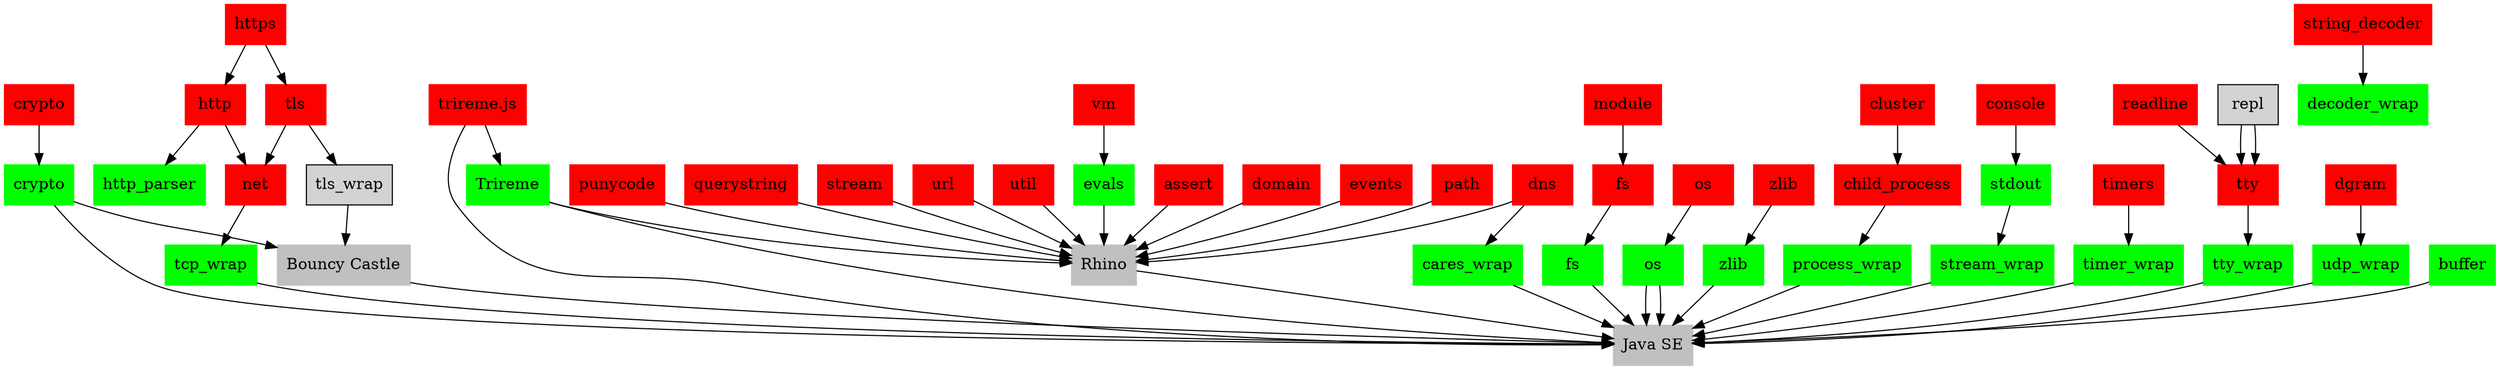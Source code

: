 digraph T {
    node [shape=box, style=filled];
        
    /* Built-in and OSS stuff */
    java [label="Java SE", color=grey]
    bouncycastle [label="Bouncy Castle", color=grey]
    rhino [label="Rhino", color=grey]
      
    /* Java stuff */
    cares_wrap [color=green];
    crypto_wrap [label="crypto", color=green];
    fs_wrap [label="fs", color=green];
    http_parser [color=green];
    os_wrap [label="os", color=green];
    evals_wrap [label="evals", color=green];
    zlib_wrap [label="zlib", color=green];
    process_wrap [color=green];
    stream_wrap [color=green];
    tcp_wrap [color=green];
    timer_wrap [color=green];
    tty_wrap [color=green];
    udp_wrap [color=green];
    trireme_java [label="Trireme", color=green];
    buffer_wrap [label="buffer", color=green];
    os_wrap [label="os", color=green];
    stdout [color=green];
    decoder_wrap [color=green];
    
    /* JS stuff */
    trireme_js [label="trireme.js", color=red];
    assert [color=red];
    child_process [color=red];
    cluster [color=red];
    console [color=red];
    crypto [color=red];
    dgram [color=red];
    dns [color=red];
    domain [color=red];
    events [color=red];
    fs [color=red];
    http [color=red];
    https [color=red];
    module [color=red];
    net [color=red];
    os [color=red];
    path [color=red];
    punycode [color=red];
    querystring [color=red];
    readline [color=red];
    stream [color=red];
    string_decoder [color=red];
    timers [color=red];
    tls [color=red];
    tty [color=red];
    url [color=red];
    util [color=red];
    vm [color=red];
    zlib [color=red];
    
    /* The Tree */
    rhino -> java;
    bouncycastle -> java;
    cares_wrap -> java;
    crypto_wrap -> java;
    crypto_wrap -> bouncycastle;
    fs_wrap -> java;
    os_wrap -> java;
    evals_wrap -> rhino;
    zlib_wrap -> java;
    process_wrap -> java;
    stream_wrap -> java;
    tcp_wrap -> java;
    timer_wrap -> java;
    tty_wrap -> java;
    udp_wrap -> java;
    trireme_js -> trireme_java;
    trireme_js -> java;
    buffer_wrap -> java;
    os_wrap -> java;
    stdout -> stream_wrap;
    tls_wrap -> bouncycastle;
    trireme_java -> java;
    trireme_java -> rhino;
    
    child_process -> process_wrap;
    cluster -> child_process;
    console -> stdout;
    crypto -> crypto_wrap;
    dgram -> udp_wrap;
    dns -> cares_wrap;
    fs -> fs_wrap; 
    http -> http_parser;
    http -> net;
    https -> tls;
    https -> http;
    module -> fs;
    net -> tcp_wrap;
    os -> os_wrap;
    repl -> tty;
    readline -> tty;
    repl -> tty;
    timers -> timer_wrap;
    string_decoder -> decoder_wrap;
    tls -> tls_wrap;
    tls -> net;
    tty -> tty_wrap;
    vm -> evals_wrap;
    zlib -> zlib_wrap;
    
    assert -> rhino;
    dns -> rhino;
    domain -> rhino;
    events -> rhino;
    path -> rhino;
    punycode -> rhino;
    querystring -> rhino;
    stream -> rhino;
    url -> rhino;
    util -> rhino;
}
